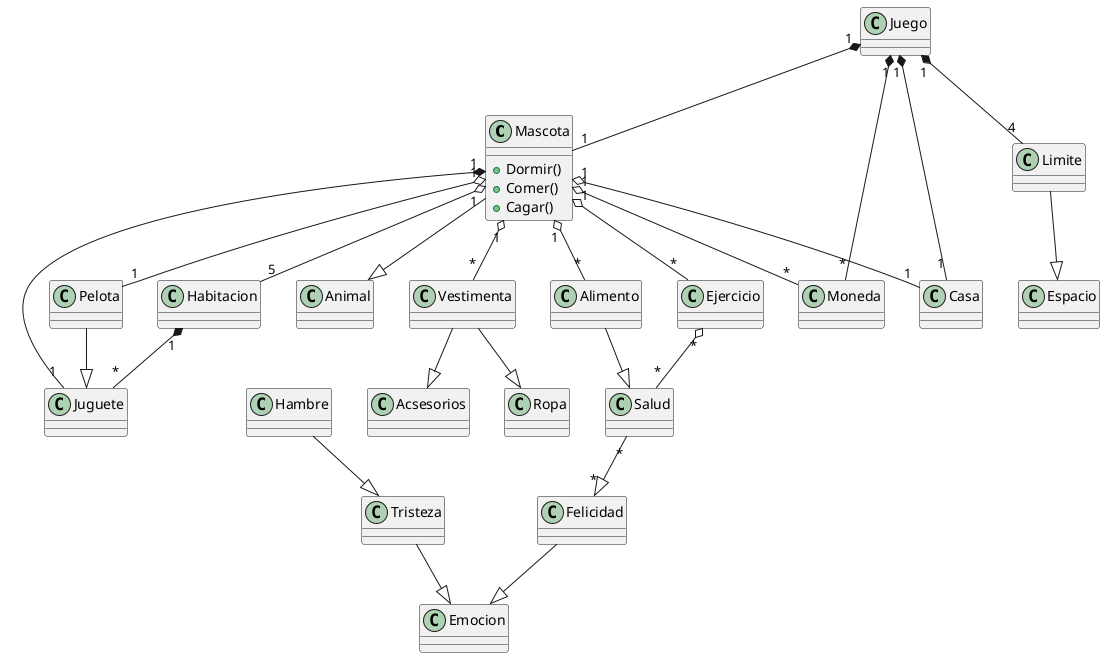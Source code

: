 @startuml


class Mascota{
    + Dormir()
    + Comer()
    + Cagar()  
}
class Alimento
class Salud
class Ejercicio
class Pelota
class Felicidad
class Animal
class Emocion
class Habitacion
class Juego
class Moneda
class Juguete
class Tristeza
class Hambre
class Limite
class Espacio
class Vestimenta
class Casa 
class Ropa 
class Acsesorios


Mascota  --|> Animal
Mascota "1" o-- "*" Alimento
Alimento  --|>  Salud
Salud "*" --|> "*" Felicidad
Ejercicio "*" o-- "*" Salud
Felicidad  --|> Emocion
Mascota "1" o-- "5" Habitacion
Juego "1" *-- "1" Mascota
Juego "1" *-- "*" Moneda
Mascota "1" o-- "*" Moneda
Habitacion "1" *-- "*" Juguete
Mascota "1" *-- "1" Juguete
Pelota  --|>  Juguete
Tristeza  --|>  Emocion
Mascota "1" o-- "*" Ejercicio
Hambre  --|>  Tristeza
Mascota "1" o-- "1" Pelota
Juego "1" *-- "4" Limite
Limite  --|>  Espacio
Juego "1" *-- "1" Casa
Mascota "1" o-- "1" Casa
Mascota "1" o-- "*" Vestimenta
Vestimenta --|> Ropa
Vestimenta --|> Acsesorios




@enduml
